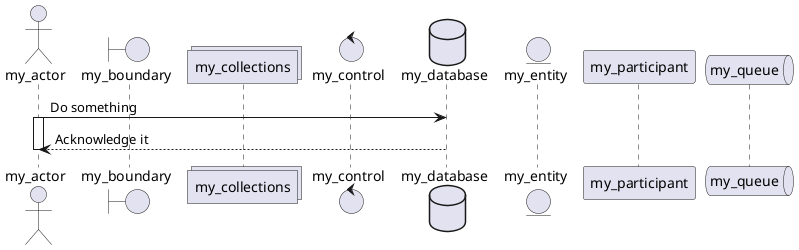 @startuml
actor my_actor
boundary my_boundary
collections my_collections
control my_control
database my_database
entity my_entity
participant my_participant
queue my_queue
my_actor -> my_database: Do something
activate my_actor
my_database --> my_actor: Acknowledge it
deactivate my_actor
@enduml
